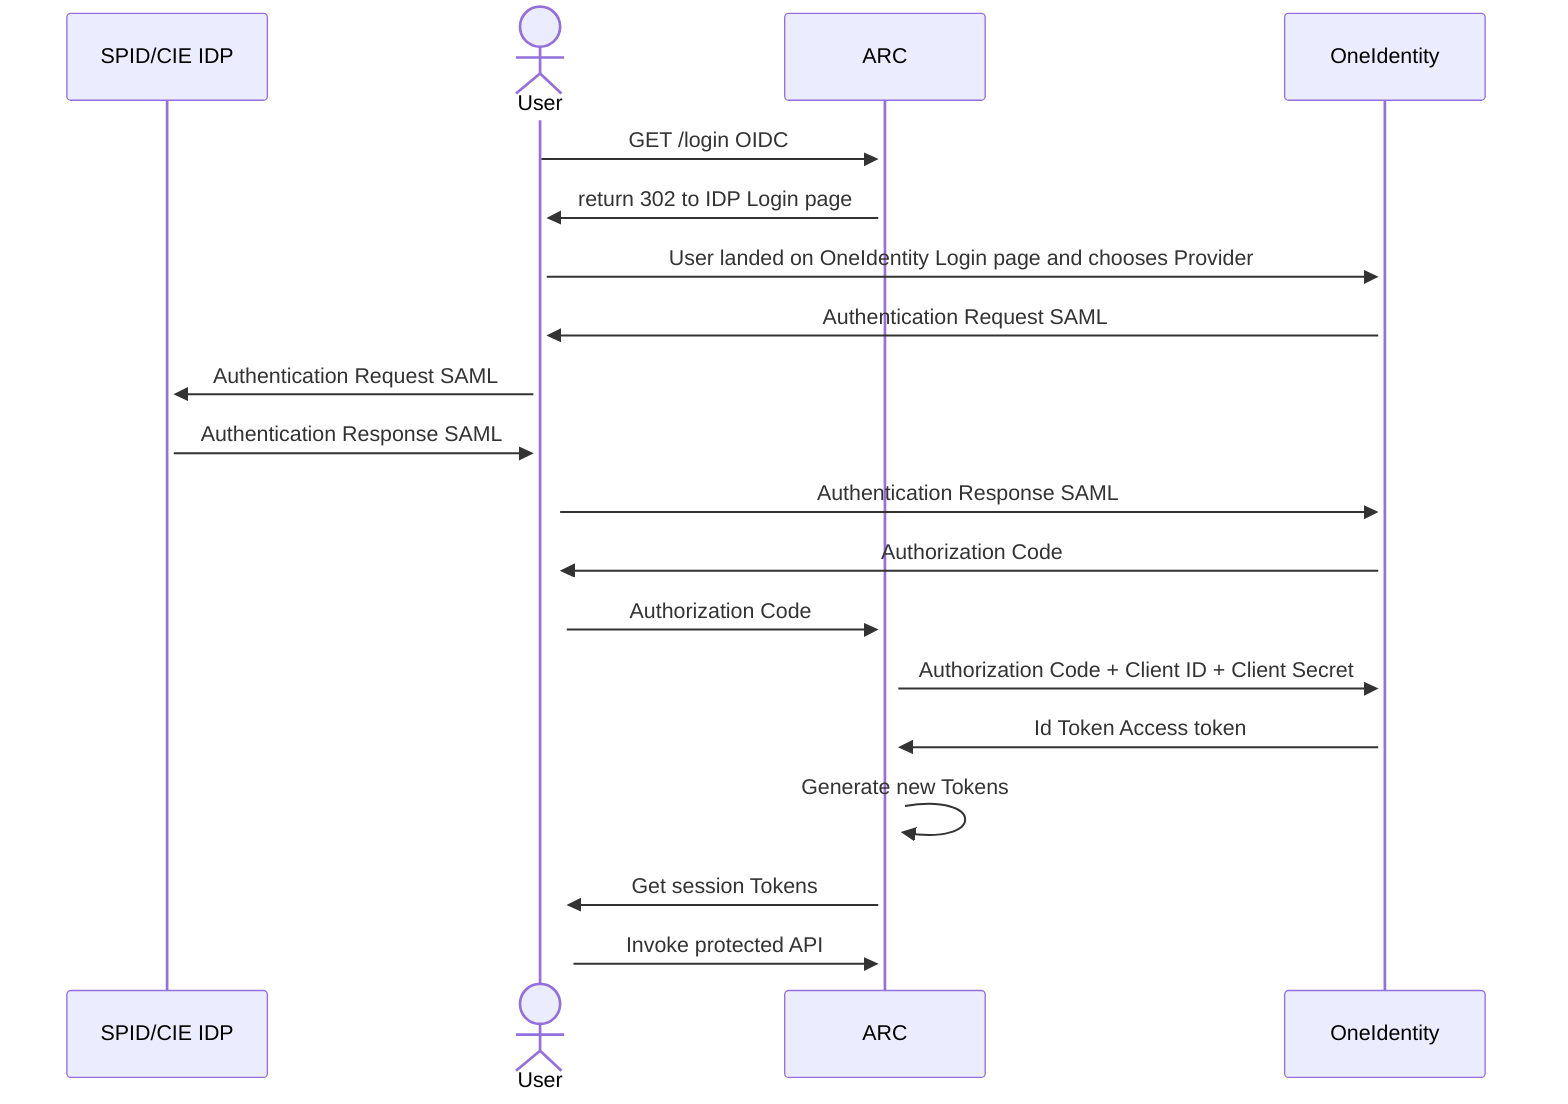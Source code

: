 sequenceDiagram
    participant SPID/CIE IDP
    actor User
    participant ARC
    participant OneIdentity


    User ->>+ ARC: GET /login OIDC
    ARC ->>+ User: return 302 to IDP Login page
    User ->>+ OneIdentity: User landed on OneIdentity Login page and chooses Provider
    OneIdentity ->>+ User: Authentication Request SAML
    User ->>+ SPID/CIE IDP: Authentication Request SAML
    SPID/CIE IDP ->>+ User: Authentication Response SAML
    User ->>+ OneIdentity: Authentication Response SAML
    OneIdentity ->>+ User: Authorization Code
    User ->>+ ARC: Authorization Code
    ARC ->>+ OneIdentity: Authorization Code + Client ID + Client Secret
    OneIdentity ->>+ ARC: Id Token Access token
    ARC ->> ARC: Generate new Tokens
    ARC ->>+ User: Get session Tokens
    User ->>+ ARC: Invoke protected API